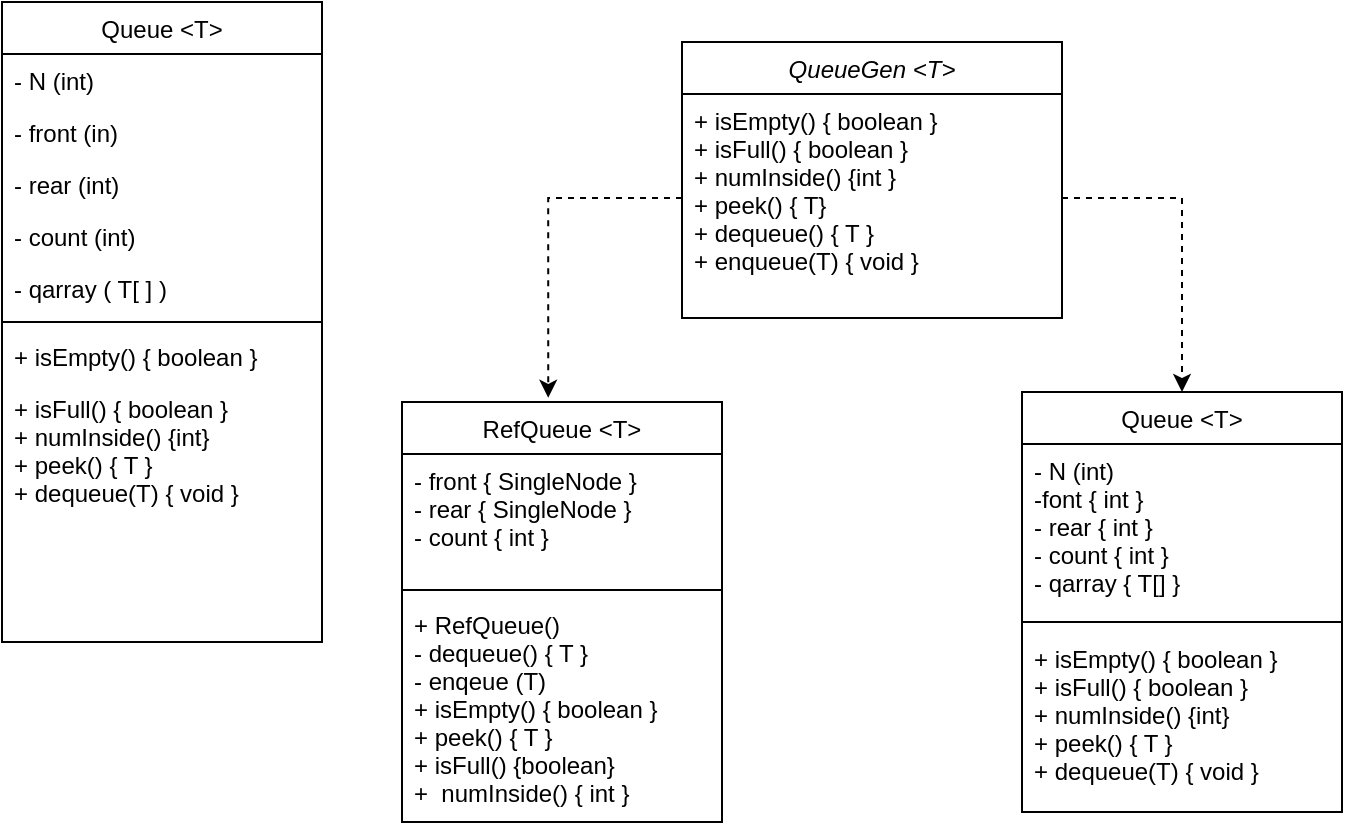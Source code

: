 <mxfile version="13.8.0" type="github">
  <diagram id="C5RBs43oDa-KdzZeNtuy" name="Page-1">
    <mxGraphModel dx="1178" dy="669" grid="1" gridSize="10" guides="1" tooltips="1" connect="1" arrows="1" fold="1" page="1" pageScale="1" pageWidth="827" pageHeight="1169" math="0" shadow="0">
      <root>
        <mxCell id="WIyWlLk6GJQsqaUBKTNV-0" />
        <mxCell id="WIyWlLk6GJQsqaUBKTNV-1" parent="WIyWlLk6GJQsqaUBKTNV-0" />
        <mxCell id="zkfFHV4jXpPFQw0GAbJ--0" value="QueueGen &lt;T&gt;" style="swimlane;fontStyle=2;align=center;verticalAlign=top;childLayout=stackLayout;horizontal=1;startSize=26;horizontalStack=0;resizeParent=1;resizeLast=0;collapsible=1;marginBottom=0;rounded=0;shadow=0;strokeWidth=1;" parent="WIyWlLk6GJQsqaUBKTNV-1" vertex="1">
          <mxGeometry x="370" y="60" width="190" height="138" as="geometry">
            <mxRectangle x="230" y="140" width="160" height="26" as="alternateBounds" />
          </mxGeometry>
        </mxCell>
        <mxCell id="zkfFHV4jXpPFQw0GAbJ--1" value="+ isEmpty() { boolean }&#xa;+ isFull() { boolean }&#xa;+ numInside() {int }&#xa;+ peek() { T}&#xa;+ dequeue() { T }&#xa;+ enqueue(T) { void }" style="text;align=left;verticalAlign=top;spacingLeft=4;spacingRight=4;overflow=hidden;rotatable=0;points=[[0,0.5],[1,0.5]];portConstraint=eastwest;" parent="zkfFHV4jXpPFQw0GAbJ--0" vertex="1">
          <mxGeometry y="26" width="190" height="104" as="geometry" />
        </mxCell>
        <mxCell id="1QZu1a6XzzQv_g3CGLM9-0" value="RefQueue &lt;T&gt;" style="swimlane;fontStyle=0;align=center;verticalAlign=top;childLayout=stackLayout;horizontal=1;startSize=26;horizontalStack=0;resizeParent=1;resizeLast=0;collapsible=1;marginBottom=0;rounded=0;shadow=0;strokeWidth=1;" vertex="1" parent="WIyWlLk6GJQsqaUBKTNV-1">
          <mxGeometry x="230" y="240" width="160" height="210" as="geometry">
            <mxRectangle x="550" y="140" width="160" height="26" as="alternateBounds" />
          </mxGeometry>
        </mxCell>
        <mxCell id="1QZu1a6XzzQv_g3CGLM9-1" value="- front { SingleNode }&#xa;- rear { SingleNode }&#xa;- count { int }&#xa;" style="text;align=left;verticalAlign=top;spacingLeft=4;spacingRight=4;overflow=hidden;rotatable=0;points=[[0,0.5],[1,0.5]];portConstraint=eastwest;" vertex="1" parent="1QZu1a6XzzQv_g3CGLM9-0">
          <mxGeometry y="26" width="160" height="64" as="geometry" />
        </mxCell>
        <mxCell id="1QZu1a6XzzQv_g3CGLM9-18" value="" style="line;html=1;strokeWidth=1;align=left;verticalAlign=middle;spacingTop=-1;spacingLeft=3;spacingRight=3;rotatable=0;labelPosition=right;points=[];portConstraint=eastwest;" vertex="1" parent="1QZu1a6XzzQv_g3CGLM9-0">
          <mxGeometry y="90" width="160" height="8" as="geometry" />
        </mxCell>
        <mxCell id="1QZu1a6XzzQv_g3CGLM9-19" value="+ RefQueue()&#xa;- dequeue() { T }&#xa;- enqeue (T)&#xa;+ isEmpty() { boolean }&#xa;+ peek() { T }&#xa;+ isFull() {boolean} &#xa;+  numInside() { int }&#xa;" style="text;align=left;verticalAlign=top;spacingLeft=4;spacingRight=4;overflow=hidden;rotatable=0;points=[[0,0.5],[1,0.5]];portConstraint=eastwest;" vertex="1" parent="1QZu1a6XzzQv_g3CGLM9-0">
          <mxGeometry y="98" width="160" height="112" as="geometry" />
        </mxCell>
        <mxCell id="1QZu1a6XzzQv_g3CGLM9-9" value="Queue &lt;T&gt;" style="swimlane;fontStyle=0;align=center;verticalAlign=top;childLayout=stackLayout;horizontal=1;startSize=26;horizontalStack=0;resizeParent=1;resizeLast=0;collapsible=1;marginBottom=0;rounded=0;shadow=0;strokeWidth=1;" vertex="1" parent="WIyWlLk6GJQsqaUBKTNV-1">
          <mxGeometry x="30" y="40" width="160" height="320" as="geometry">
            <mxRectangle x="550" y="140" width="160" height="26" as="alternateBounds" />
          </mxGeometry>
        </mxCell>
        <mxCell id="1QZu1a6XzzQv_g3CGLM9-10" value="- N (int)" style="text;align=left;verticalAlign=top;spacingLeft=4;spacingRight=4;overflow=hidden;rotatable=0;points=[[0,0.5],[1,0.5]];portConstraint=eastwest;" vertex="1" parent="1QZu1a6XzzQv_g3CGLM9-9">
          <mxGeometry y="26" width="160" height="26" as="geometry" />
        </mxCell>
        <mxCell id="1QZu1a6XzzQv_g3CGLM9-11" value="- front (in)" style="text;align=left;verticalAlign=top;spacingLeft=4;spacingRight=4;overflow=hidden;rotatable=0;points=[[0,0.5],[1,0.5]];portConstraint=eastwest;rounded=0;shadow=0;html=0;" vertex="1" parent="1QZu1a6XzzQv_g3CGLM9-9">
          <mxGeometry y="52" width="160" height="26" as="geometry" />
        </mxCell>
        <mxCell id="1QZu1a6XzzQv_g3CGLM9-12" value="- rear (int)" style="text;align=left;verticalAlign=top;spacingLeft=4;spacingRight=4;overflow=hidden;rotatable=0;points=[[0,0.5],[1,0.5]];portConstraint=eastwest;rounded=0;shadow=0;html=0;" vertex="1" parent="1QZu1a6XzzQv_g3CGLM9-9">
          <mxGeometry y="78" width="160" height="26" as="geometry" />
        </mxCell>
        <mxCell id="1QZu1a6XzzQv_g3CGLM9-13" value="- count (int) " style="text;align=left;verticalAlign=top;spacingLeft=4;spacingRight=4;overflow=hidden;rotatable=0;points=[[0,0.5],[1,0.5]];portConstraint=eastwest;rounded=0;shadow=0;html=0;" vertex="1" parent="1QZu1a6XzzQv_g3CGLM9-9">
          <mxGeometry y="104" width="160" height="26" as="geometry" />
        </mxCell>
        <mxCell id="1QZu1a6XzzQv_g3CGLM9-14" value="- qarray ( T[ ] )" style="text;align=left;verticalAlign=top;spacingLeft=4;spacingRight=4;overflow=hidden;rotatable=0;points=[[0,0.5],[1,0.5]];portConstraint=eastwest;rounded=0;shadow=0;html=0;" vertex="1" parent="1QZu1a6XzzQv_g3CGLM9-9">
          <mxGeometry y="130" width="160" height="26" as="geometry" />
        </mxCell>
        <mxCell id="1QZu1a6XzzQv_g3CGLM9-15" value="" style="line;html=1;strokeWidth=1;align=left;verticalAlign=middle;spacingTop=-1;spacingLeft=3;spacingRight=3;rotatable=0;labelPosition=right;points=[];portConstraint=eastwest;" vertex="1" parent="1QZu1a6XzzQv_g3CGLM9-9">
          <mxGeometry y="156" width="160" height="8" as="geometry" />
        </mxCell>
        <mxCell id="1QZu1a6XzzQv_g3CGLM9-16" value="+ isEmpty() { boolean }" style="text;align=left;verticalAlign=top;spacingLeft=4;spacingRight=4;overflow=hidden;rotatable=0;points=[[0,0.5],[1,0.5]];portConstraint=eastwest;" vertex="1" parent="1QZu1a6XzzQv_g3CGLM9-9">
          <mxGeometry y="164" width="160" height="26" as="geometry" />
        </mxCell>
        <mxCell id="1QZu1a6XzzQv_g3CGLM9-17" value="+ isFull() { boolean }&#xa;+ numInside() {int}&#xa;+ peek() { T }&#xa;+ dequeue(T) { void }" style="text;align=left;verticalAlign=top;spacingLeft=4;spacingRight=4;overflow=hidden;rotatable=0;points=[[0,0.5],[1,0.5]];portConstraint=eastwest;" vertex="1" parent="1QZu1a6XzzQv_g3CGLM9-9">
          <mxGeometry y="190" width="160" height="90" as="geometry" />
        </mxCell>
        <mxCell id="1QZu1a6XzzQv_g3CGLM9-21" style="edgeStyle=orthogonalEdgeStyle;rounded=0;orthogonalLoop=1;jettySize=auto;html=1;entryX=0.5;entryY=0;entryDx=0;entryDy=0;dashed=1;" edge="1" parent="WIyWlLk6GJQsqaUBKTNV-1" source="zkfFHV4jXpPFQw0GAbJ--1" target="zkfFHV4jXpPFQw0GAbJ--17">
          <mxGeometry relative="1" as="geometry" />
        </mxCell>
        <mxCell id="1QZu1a6XzzQv_g3CGLM9-22" style="edgeStyle=orthogonalEdgeStyle;rounded=0;orthogonalLoop=1;jettySize=auto;html=1;entryX=0.457;entryY=-0.01;entryDx=0;entryDy=0;entryPerimeter=0;dashed=1;" edge="1" parent="WIyWlLk6GJQsqaUBKTNV-1" source="zkfFHV4jXpPFQw0GAbJ--1" target="1QZu1a6XzzQv_g3CGLM9-0">
          <mxGeometry relative="1" as="geometry" />
        </mxCell>
        <mxCell id="zkfFHV4jXpPFQw0GAbJ--17" value="Queue &lt;T&gt;" style="swimlane;fontStyle=0;align=center;verticalAlign=top;childLayout=stackLayout;horizontal=1;startSize=26;horizontalStack=0;resizeParent=1;resizeLast=0;collapsible=1;marginBottom=0;rounded=0;shadow=0;strokeWidth=1;" parent="WIyWlLk6GJQsqaUBKTNV-1" vertex="1">
          <mxGeometry x="540" y="235" width="160" height="210" as="geometry">
            <mxRectangle x="550" y="140" width="160" height="26" as="alternateBounds" />
          </mxGeometry>
        </mxCell>
        <mxCell id="zkfFHV4jXpPFQw0GAbJ--18" value="- N (int)&#xa;-font { int }&#xa;- rear { int }&#xa;- count { int }&#xa;- qarray { T[] }" style="text;align=left;verticalAlign=top;spacingLeft=4;spacingRight=4;overflow=hidden;rotatable=0;points=[[0,0.5],[1,0.5]];portConstraint=eastwest;" parent="zkfFHV4jXpPFQw0GAbJ--17" vertex="1">
          <mxGeometry y="26" width="160" height="84" as="geometry" />
        </mxCell>
        <mxCell id="zkfFHV4jXpPFQw0GAbJ--23" value="" style="line;html=1;strokeWidth=1;align=left;verticalAlign=middle;spacingTop=-1;spacingLeft=3;spacingRight=3;rotatable=0;labelPosition=right;points=[];portConstraint=eastwest;" parent="zkfFHV4jXpPFQw0GAbJ--17" vertex="1">
          <mxGeometry y="110" width="160" height="10" as="geometry" />
        </mxCell>
        <mxCell id="zkfFHV4jXpPFQw0GAbJ--25" value="+ isEmpty() { boolean }&#xa;+ isFull() { boolean }&#xa;+ numInside() {int}&#xa;+ peek() { T }&#xa;+ dequeue(T) { void }" style="text;align=left;verticalAlign=top;spacingLeft=4;spacingRight=4;overflow=hidden;rotatable=0;points=[[0,0.5],[1,0.5]];portConstraint=eastwest;" parent="zkfFHV4jXpPFQw0GAbJ--17" vertex="1">
          <mxGeometry y="120" width="160" height="90" as="geometry" />
        </mxCell>
      </root>
    </mxGraphModel>
  </diagram>
</mxfile>
